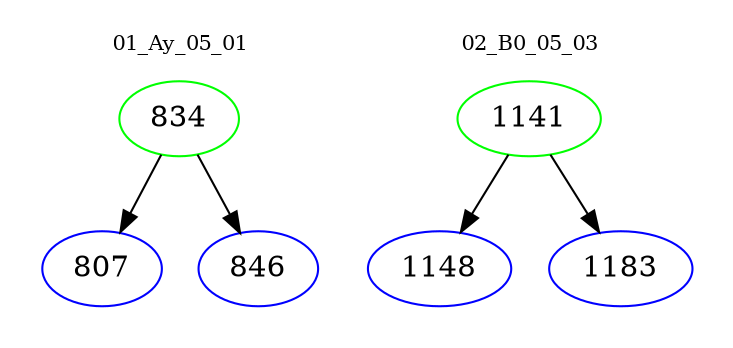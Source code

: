 digraph{
subgraph cluster_0 {
color = white
label = "01_Ay_05_01";
fontsize=10;
T0_834 [label="834", color="green"]
T0_834 -> T0_807 [color="black"]
T0_807 [label="807", color="blue"]
T0_834 -> T0_846 [color="black"]
T0_846 [label="846", color="blue"]
}
subgraph cluster_1 {
color = white
label = "02_B0_05_03";
fontsize=10;
T1_1141 [label="1141", color="green"]
T1_1141 -> T1_1148 [color="black"]
T1_1148 [label="1148", color="blue"]
T1_1141 -> T1_1183 [color="black"]
T1_1183 [label="1183", color="blue"]
}
}
